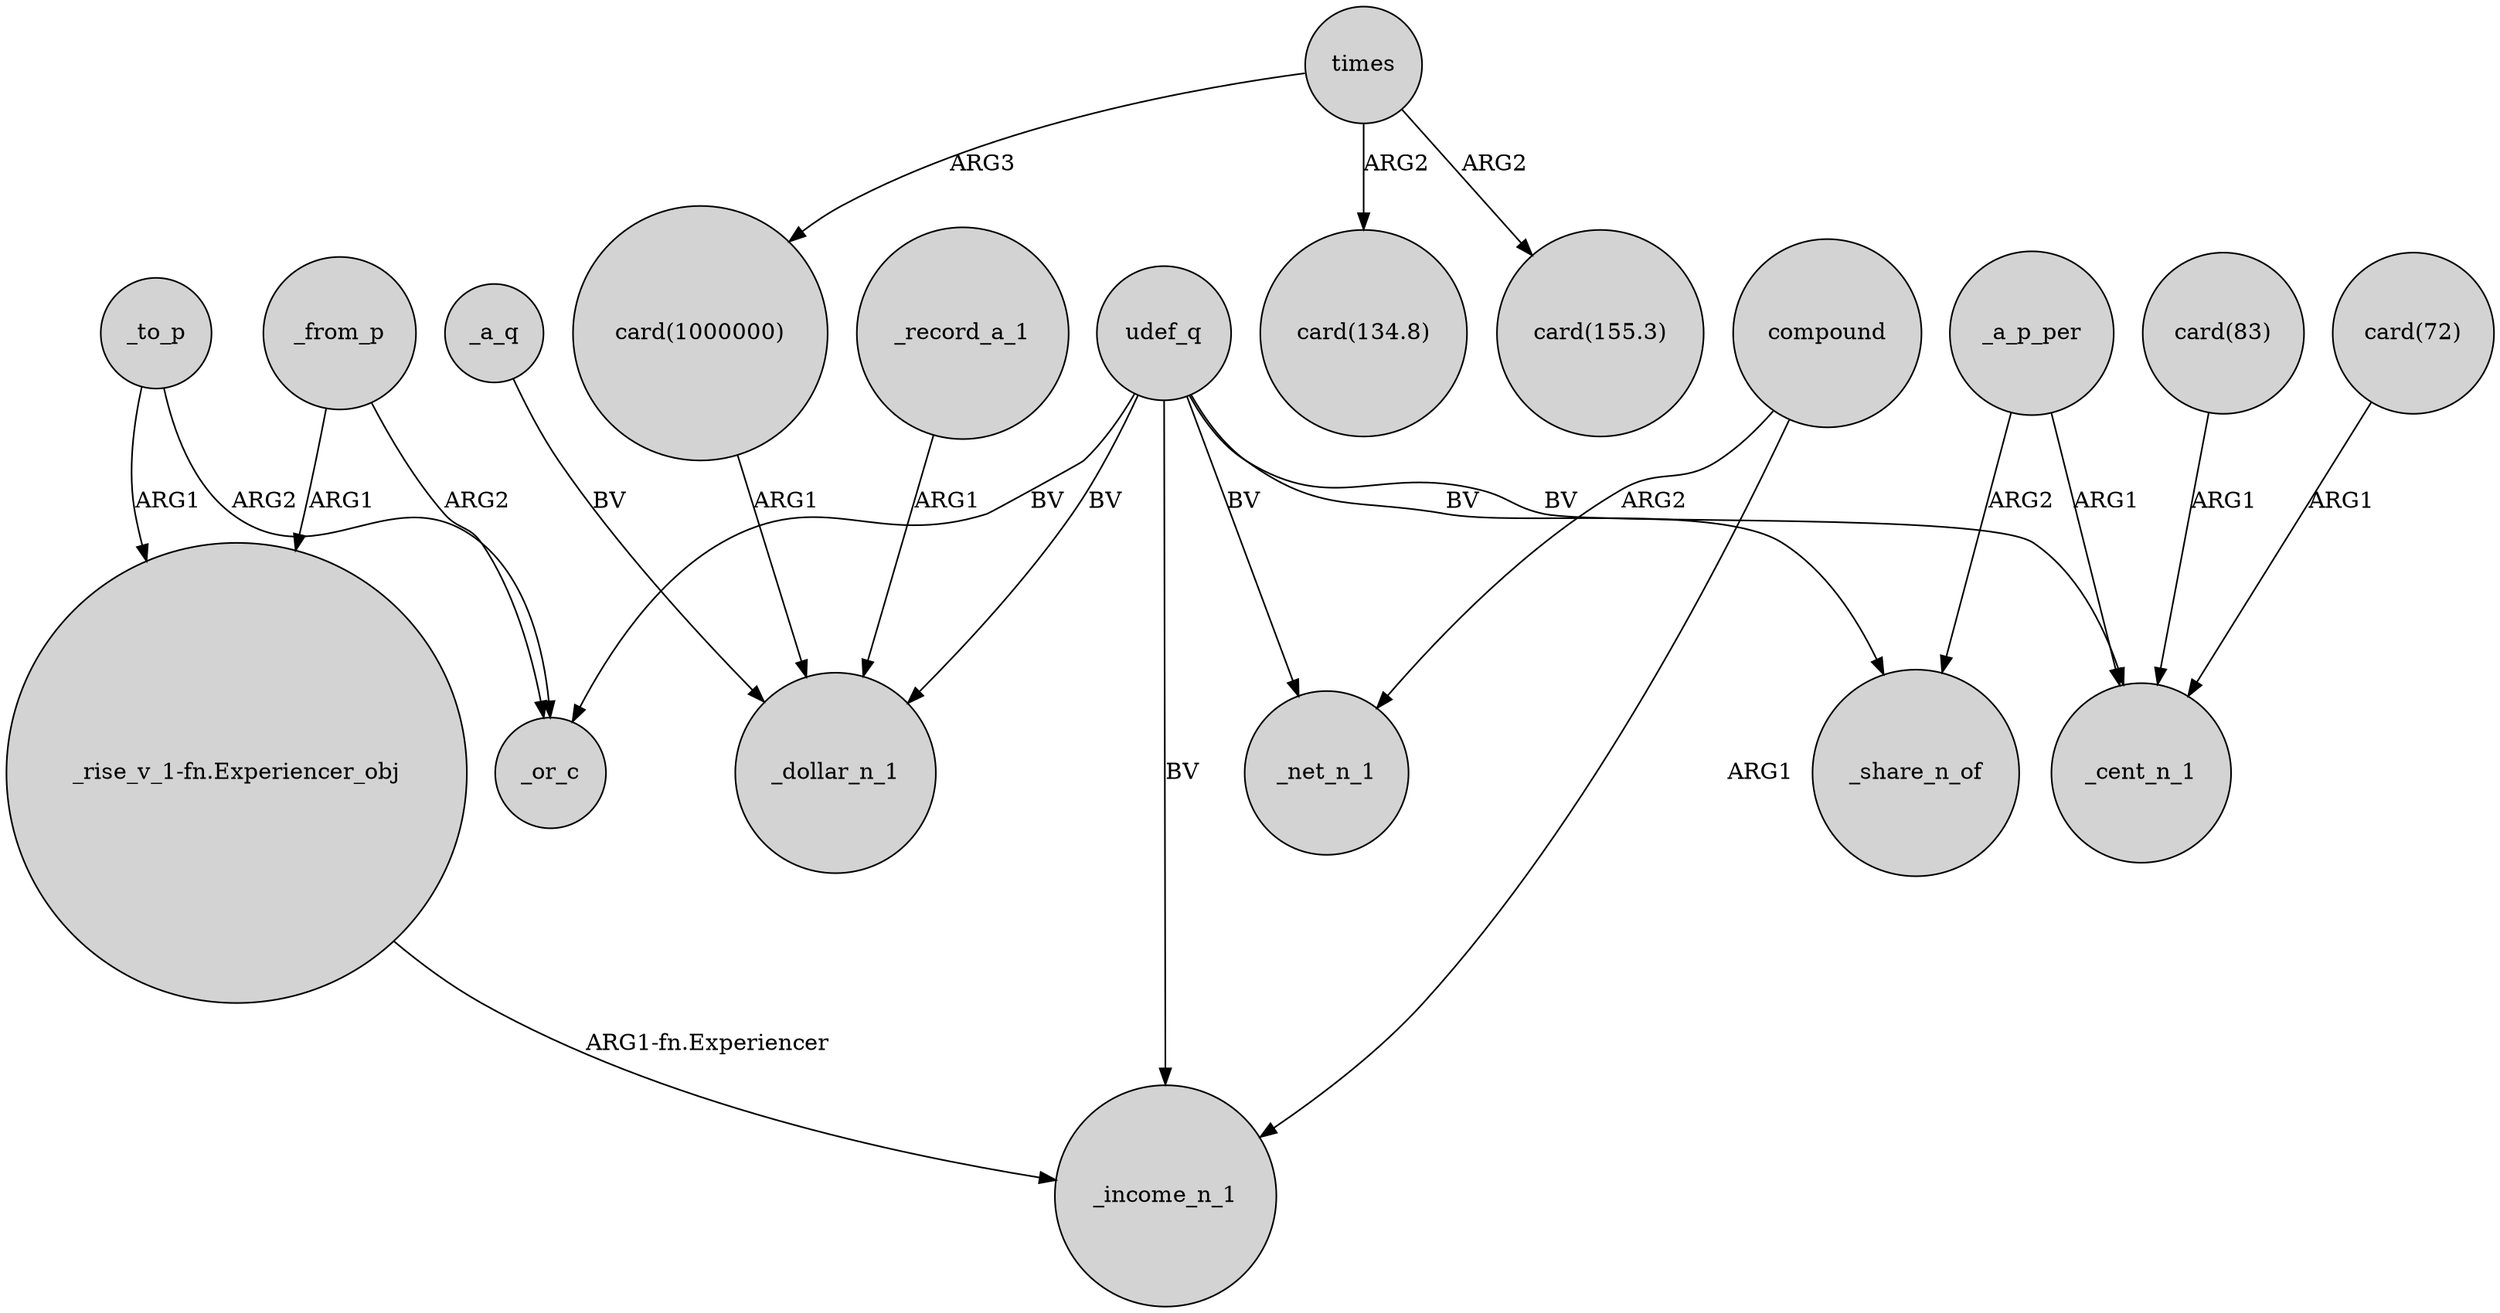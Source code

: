 digraph {
	node [shape=circle style=filled]
	_to_p -> _or_c [label=ARG2]
	_a_q -> _dollar_n_1 [label=BV]
	compound -> _net_n_1 [label=ARG2]
	_a_p_per -> _cent_n_1 [label=ARG1]
	udef_q -> _income_n_1 [label=BV]
	times -> "card(134.8)" [label=ARG2]
	_from_p -> "_rise_v_1-fn.Experiencer_obj" [label=ARG1]
	times -> "card(1000000)" [label=ARG3]
	"_rise_v_1-fn.Experiencer_obj" -> _income_n_1 [label="ARG1-fn.Experiencer"]
	udef_q -> _cent_n_1 [label=BV]
	udef_q -> _or_c [label=BV]
	"card(72)" -> _cent_n_1 [label=ARG1]
	compound -> _income_n_1 [label=ARG1]
	_a_p_per -> _share_n_of [label=ARG2]
	_record_a_1 -> _dollar_n_1 [label=ARG1]
	udef_q -> _share_n_of [label=BV]
	udef_q -> _net_n_1 [label=BV]
	udef_q -> _dollar_n_1 [label=BV]
	"card(1000000)" -> _dollar_n_1 [label=ARG1]
	_from_p -> _or_c [label=ARG2]
	times -> "card(155.3)" [label=ARG2]
	_to_p -> "_rise_v_1-fn.Experiencer_obj" [label=ARG1]
	"card(83)" -> _cent_n_1 [label=ARG1]
}
